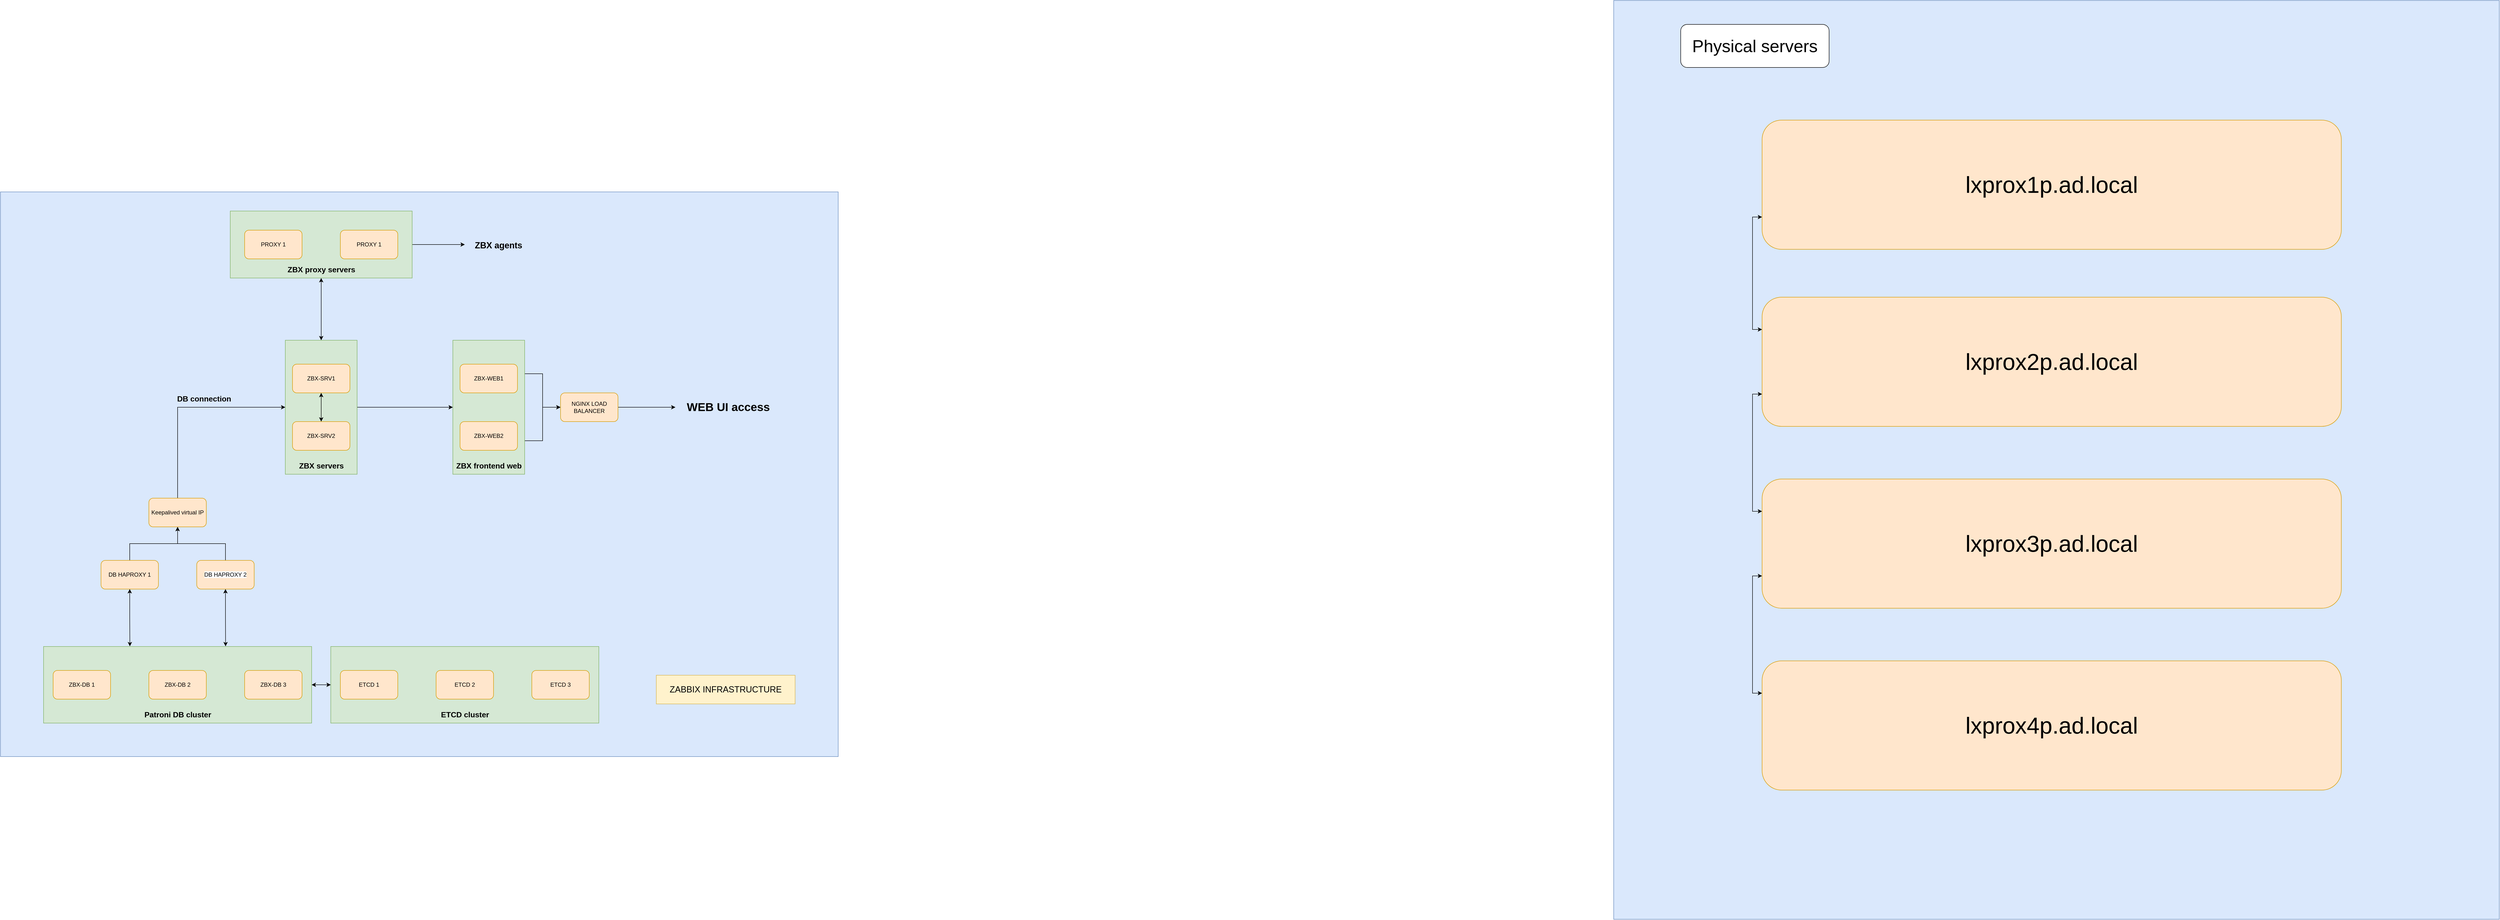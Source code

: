 <mxfile version="26.1.1">
  <diagram name="Page-1" id="JuV3SNzjA5HDG6imbFDL">
    <mxGraphModel dx="8020" dy="5200" grid="1" gridSize="10" guides="1" tooltips="1" connect="1" arrows="1" fold="1" page="1" pageScale="1" pageWidth="850" pageHeight="1100" math="0" shadow="0">
      <root>
        <mxCell id="0" />
        <mxCell id="1" parent="0" />
        <mxCell id="-p34ooiD5mbTUQ0eklT2-4" value="" style="rounded=0;whiteSpace=wrap;html=1;fillColor=#dae8fc;strokeColor=#6c8ebf;" vertex="1" parent="1">
          <mxGeometry x="-50" y="-30" width="1750" height="1180" as="geometry" />
        </mxCell>
        <mxCell id="sWJfDRMMJGSbiAhJx7zr-45" style="edgeStyle=orthogonalEdgeStyle;rounded=0;orthogonalLoop=1;jettySize=auto;html=1;exitX=1;exitY=0.25;exitDx=0;exitDy=0;entryX=0;entryY=0.5;entryDx=0;entryDy=0;" parent="1" source="sWJfDRMMJGSbiAhJx7zr-33" target="sWJfDRMMJGSbiAhJx7zr-29" edge="1">
          <mxGeometry relative="1" as="geometry" />
        </mxCell>
        <mxCell id="sWJfDRMMJGSbiAhJx7zr-46" style="edgeStyle=orthogonalEdgeStyle;rounded=0;orthogonalLoop=1;jettySize=auto;html=1;exitX=1;exitY=0.75;exitDx=0;exitDy=0;entryX=0;entryY=0.5;entryDx=0;entryDy=0;" parent="1" source="sWJfDRMMJGSbiAhJx7zr-33" target="sWJfDRMMJGSbiAhJx7zr-29" edge="1">
          <mxGeometry relative="1" as="geometry" />
        </mxCell>
        <mxCell id="sWJfDRMMJGSbiAhJx7zr-33" value="" style="rounded=0;whiteSpace=wrap;html=1;fillColor=#d5e8d4;strokeColor=#82b366;" parent="1" vertex="1">
          <mxGeometry x="895" y="280" width="150" height="280" as="geometry" />
        </mxCell>
        <mxCell id="sWJfDRMMJGSbiAhJx7zr-44" style="edgeStyle=orthogonalEdgeStyle;rounded=0;orthogonalLoop=1;jettySize=auto;html=1;exitX=1;exitY=0.5;exitDx=0;exitDy=0;entryX=0;entryY=0.5;entryDx=0;entryDy=0;" parent="1" source="sWJfDRMMJGSbiAhJx7zr-32" target="sWJfDRMMJGSbiAhJx7zr-33" edge="1">
          <mxGeometry relative="1" as="geometry" />
        </mxCell>
        <mxCell id="sWJfDRMMJGSbiAhJx7zr-47" style="edgeStyle=orthogonalEdgeStyle;rounded=0;orthogonalLoop=1;jettySize=auto;html=1;exitX=0.5;exitY=0;exitDx=0;exitDy=0;entryX=0.5;entryY=1;entryDx=0;entryDy=0;startArrow=classic;startFill=1;" parent="1" source="sWJfDRMMJGSbiAhJx7zr-32" target="sWJfDRMMJGSbiAhJx7zr-39" edge="1">
          <mxGeometry relative="1" as="geometry" />
        </mxCell>
        <mxCell id="sWJfDRMMJGSbiAhJx7zr-32" value="" style="rounded=0;whiteSpace=wrap;html=1;fillColor=#d5e8d4;strokeColor=#82b366;" parent="1" vertex="1">
          <mxGeometry x="545" y="280" width="150" height="280" as="geometry" />
        </mxCell>
        <mxCell id="sWJfDRMMJGSbiAhJx7zr-8" value="" style="rounded=0;whiteSpace=wrap;html=1;fillColor=#d5e8d4;strokeColor=#82b366;" parent="1" vertex="1">
          <mxGeometry x="640" y="920" width="560" height="160" as="geometry" />
        </mxCell>
        <mxCell id="sWJfDRMMJGSbiAhJx7zr-11" style="edgeStyle=orthogonalEdgeStyle;rounded=0;orthogonalLoop=1;jettySize=auto;html=1;exitX=1;exitY=0.5;exitDx=0;exitDy=0;entryX=0;entryY=0.5;entryDx=0;entryDy=0;startArrow=classic;startFill=1;" parent="1" source="sWJfDRMMJGSbiAhJx7zr-7" target="sWJfDRMMJGSbiAhJx7zr-8" edge="1">
          <mxGeometry relative="1" as="geometry" />
        </mxCell>
        <mxCell id="sWJfDRMMJGSbiAhJx7zr-7" value="&lt;br&gt;&lt;div&gt;&lt;/div&gt;" style="rounded=0;whiteSpace=wrap;html=1;fillColor=#d5e8d4;strokeColor=#82b366;" parent="1" vertex="1">
          <mxGeometry x="40" y="920" width="560" height="160" as="geometry" />
        </mxCell>
        <mxCell id="sWJfDRMMJGSbiAhJx7zr-1" value="ZBX-DB 1" style="rounded=1;whiteSpace=wrap;html=1;fillColor=#ffe6cc;strokeColor=#d79b00;" parent="1" vertex="1">
          <mxGeometry x="60" y="970" width="120" height="60" as="geometry" />
        </mxCell>
        <mxCell id="sWJfDRMMJGSbiAhJx7zr-2" value="ZBX-DB 2" style="rounded=1;whiteSpace=wrap;html=1;fillColor=#ffe6cc;strokeColor=#d79b00;" parent="1" vertex="1">
          <mxGeometry x="260" y="970" width="120" height="60" as="geometry" />
        </mxCell>
        <mxCell id="sWJfDRMMJGSbiAhJx7zr-3" value="ZBX-DB 3" style="rounded=1;whiteSpace=wrap;html=1;fillColor=#ffe6cc;strokeColor=#d79b00;" parent="1" vertex="1">
          <mxGeometry x="460" y="970" width="120" height="60" as="geometry" />
        </mxCell>
        <mxCell id="sWJfDRMMJGSbiAhJx7zr-4" value="ETCD 3" style="rounded=1;whiteSpace=wrap;html=1;fillColor=#ffe6cc;strokeColor=#d79b00;" parent="1" vertex="1">
          <mxGeometry x="1060" y="970" width="120" height="60" as="geometry" />
        </mxCell>
        <mxCell id="sWJfDRMMJGSbiAhJx7zr-5" value="ETCD 2" style="rounded=1;whiteSpace=wrap;html=1;fillColor=#ffe6cc;strokeColor=#d79b00;" parent="1" vertex="1">
          <mxGeometry x="860" y="970" width="120" height="60" as="geometry" />
        </mxCell>
        <mxCell id="sWJfDRMMJGSbiAhJx7zr-6" value="ETCD 1" style="rounded=1;whiteSpace=wrap;html=1;fillColor=#ffe6cc;strokeColor=#d79b00;" parent="1" vertex="1">
          <mxGeometry x="660" y="970" width="120" height="60" as="geometry" />
        </mxCell>
        <mxCell id="sWJfDRMMJGSbiAhJx7zr-12" value="&lt;font style=&quot;font-size: 16px;&quot;&gt;Patroni DB cluster&lt;/font&gt;" style="text;strokeColor=none;fillColor=none;html=1;fontSize=24;fontStyle=1;verticalAlign=middle;align=center;" parent="1" vertex="1">
          <mxGeometry x="270" y="1040" width="100" height="40" as="geometry" />
        </mxCell>
        <mxCell id="sWJfDRMMJGSbiAhJx7zr-13" value="&lt;font style=&quot;font-size: 16px;&quot;&gt;ETCD cluster&lt;/font&gt;" style="text;strokeColor=none;fillColor=none;html=1;fontSize=24;fontStyle=1;verticalAlign=middle;align=center;" parent="1" vertex="1">
          <mxGeometry x="870" y="1040" width="100" height="40" as="geometry" />
        </mxCell>
        <mxCell id="sWJfDRMMJGSbiAhJx7zr-22" style="edgeStyle=orthogonalEdgeStyle;rounded=0;orthogonalLoop=1;jettySize=auto;html=1;exitX=0.5;exitY=0;exitDx=0;exitDy=0;entryX=0.5;entryY=1;entryDx=0;entryDy=0;" parent="1" source="sWJfDRMMJGSbiAhJx7zr-15" target="sWJfDRMMJGSbiAhJx7zr-17" edge="1">
          <mxGeometry relative="1" as="geometry" />
        </mxCell>
        <mxCell id="sWJfDRMMJGSbiAhJx7zr-15" value="DB HAPROXY 1" style="rounded=1;whiteSpace=wrap;html=1;fillColor=#ffe6cc;strokeColor=#d79b00;" parent="1" vertex="1">
          <mxGeometry x="160" y="740" width="120" height="60" as="geometry" />
        </mxCell>
        <mxCell id="sWJfDRMMJGSbiAhJx7zr-24" style="edgeStyle=orthogonalEdgeStyle;rounded=0;orthogonalLoop=1;jettySize=auto;html=1;exitX=0.5;exitY=0;exitDx=0;exitDy=0;entryX=0.5;entryY=1;entryDx=0;entryDy=0;" parent="1" source="sWJfDRMMJGSbiAhJx7zr-16" target="sWJfDRMMJGSbiAhJx7zr-17" edge="1">
          <mxGeometry relative="1" as="geometry" />
        </mxCell>
        <mxCell id="sWJfDRMMJGSbiAhJx7zr-16" value="&lt;br&gt;&lt;span style=&quot;color: rgb(0, 0, 0); font-family: Helvetica; font-size: 12px; font-style: normal; font-variant-ligatures: normal; font-variant-caps: normal; font-weight: 400; letter-spacing: normal; orphans: 2; text-align: center; text-indent: 0px; text-transform: none; widows: 2; word-spacing: 0px; -webkit-text-stroke-width: 0px; white-space: normal; background-color: rgb(251, 251, 251); text-decoration-thickness: initial; text-decoration-style: initial; text-decoration-color: initial; float: none; display: inline !important;&quot;&gt;DB HAPROXY 2&lt;/span&gt;&lt;div&gt;&lt;br/&gt;&lt;/div&gt;" style="rounded=1;whiteSpace=wrap;html=1;fillColor=#ffe6cc;strokeColor=#d79b00;" parent="1" vertex="1">
          <mxGeometry x="360" y="740" width="120" height="60" as="geometry" />
        </mxCell>
        <mxCell id="sWJfDRMMJGSbiAhJx7zr-40" style="edgeStyle=orthogonalEdgeStyle;rounded=0;orthogonalLoop=1;jettySize=auto;html=1;exitX=0.5;exitY=0;exitDx=0;exitDy=0;entryX=0;entryY=0.5;entryDx=0;entryDy=0;" parent="1" source="sWJfDRMMJGSbiAhJx7zr-17" target="sWJfDRMMJGSbiAhJx7zr-32" edge="1">
          <mxGeometry relative="1" as="geometry" />
        </mxCell>
        <mxCell id="sWJfDRMMJGSbiAhJx7zr-17" value="Keepalived virtual IP" style="rounded=1;whiteSpace=wrap;html=1;fillColor=#ffe6cc;strokeColor=#d79b00;" parent="1" vertex="1">
          <mxGeometry x="260" y="610" width="120" height="60" as="geometry" />
        </mxCell>
        <mxCell id="sWJfDRMMJGSbiAhJx7zr-18" style="edgeStyle=orthogonalEdgeStyle;rounded=0;orthogonalLoop=1;jettySize=auto;html=1;exitX=0.5;exitY=1;exitDx=0;exitDy=0;entryX=0.322;entryY=-0.003;entryDx=0;entryDy=0;entryPerimeter=0;startArrow=classic;startFill=1;" parent="1" source="sWJfDRMMJGSbiAhJx7zr-15" target="sWJfDRMMJGSbiAhJx7zr-7" edge="1">
          <mxGeometry relative="1" as="geometry" />
        </mxCell>
        <mxCell id="sWJfDRMMJGSbiAhJx7zr-21" style="edgeStyle=orthogonalEdgeStyle;rounded=0;orthogonalLoop=1;jettySize=auto;html=1;exitX=0.5;exitY=1;exitDx=0;exitDy=0;entryX=0.679;entryY=-0.003;entryDx=0;entryDy=0;entryPerimeter=0;startArrow=classic;startFill=1;" parent="1" source="sWJfDRMMJGSbiAhJx7zr-16" target="sWJfDRMMJGSbiAhJx7zr-7" edge="1">
          <mxGeometry relative="1" as="geometry" />
        </mxCell>
        <mxCell id="sWJfDRMMJGSbiAhJx7zr-25" value="ZBX-SRV1" style="rounded=1;whiteSpace=wrap;html=1;fillColor=#ffe6cc;strokeColor=#d79b00;" parent="1" vertex="1">
          <mxGeometry x="560" y="330" width="120" height="60" as="geometry" />
        </mxCell>
        <mxCell id="sWJfDRMMJGSbiAhJx7zr-42" style="edgeStyle=orthogonalEdgeStyle;rounded=0;orthogonalLoop=1;jettySize=auto;html=1;exitX=0.5;exitY=0;exitDx=0;exitDy=0;startArrow=classic;startFill=1;" parent="1" source="sWJfDRMMJGSbiAhJx7zr-26" target="sWJfDRMMJGSbiAhJx7zr-25" edge="1">
          <mxGeometry relative="1" as="geometry" />
        </mxCell>
        <mxCell id="sWJfDRMMJGSbiAhJx7zr-26" value="ZBX-SRV2" style="rounded=1;whiteSpace=wrap;html=1;fillColor=#ffe6cc;strokeColor=#d79b00;" parent="1" vertex="1">
          <mxGeometry x="560" y="450" width="120" height="60" as="geometry" />
        </mxCell>
        <mxCell id="sWJfDRMMJGSbiAhJx7zr-27" value="ZBX-WEB1" style="rounded=1;whiteSpace=wrap;html=1;fillColor=#ffe6cc;strokeColor=#d79b00;" parent="1" vertex="1">
          <mxGeometry x="910" y="330" width="120" height="60" as="geometry" />
        </mxCell>
        <mxCell id="sWJfDRMMJGSbiAhJx7zr-28" value="ZBX-WEB2" style="rounded=1;whiteSpace=wrap;html=1;fillColor=#ffe6cc;strokeColor=#d79b00;" parent="1" vertex="1">
          <mxGeometry x="910" y="450" width="120" height="60" as="geometry" />
        </mxCell>
        <mxCell id="sWJfDRMMJGSbiAhJx7zr-50" style="edgeStyle=orthogonalEdgeStyle;rounded=0;orthogonalLoop=1;jettySize=auto;html=1;exitX=1;exitY=0.5;exitDx=0;exitDy=0;" parent="1" source="sWJfDRMMJGSbiAhJx7zr-29" edge="1">
          <mxGeometry relative="1" as="geometry">
            <mxPoint x="1360" y="420" as="targetPoint" />
          </mxGeometry>
        </mxCell>
        <mxCell id="sWJfDRMMJGSbiAhJx7zr-29" value="NGINX LOAD BALANCER" style="rounded=1;whiteSpace=wrap;html=1;fillColor=#ffe6cc;strokeColor=#d79b00;" parent="1" vertex="1">
          <mxGeometry x="1120" y="390" width="120" height="60" as="geometry" />
        </mxCell>
        <mxCell id="sWJfDRMMJGSbiAhJx7zr-48" style="edgeStyle=orthogonalEdgeStyle;rounded=0;orthogonalLoop=1;jettySize=auto;html=1;exitX=1;exitY=0.5;exitDx=0;exitDy=0;" parent="1" source="sWJfDRMMJGSbiAhJx7zr-36" edge="1">
          <mxGeometry relative="1" as="geometry">
            <mxPoint x="920" y="80" as="targetPoint" />
          </mxGeometry>
        </mxCell>
        <mxCell id="sWJfDRMMJGSbiAhJx7zr-36" value="" style="rounded=0;whiteSpace=wrap;html=1;fillColor=#d5e8d4;strokeColor=#82b366;" parent="1" vertex="1">
          <mxGeometry x="430" y="10" width="380" height="140" as="geometry" />
        </mxCell>
        <mxCell id="sWJfDRMMJGSbiAhJx7zr-30" value="PROXY 1" style="rounded=1;whiteSpace=wrap;html=1;fillColor=#ffe6cc;strokeColor=#d79b00;" parent="1" vertex="1">
          <mxGeometry x="460" y="50" width="120" height="60" as="geometry" />
        </mxCell>
        <mxCell id="sWJfDRMMJGSbiAhJx7zr-31" value="PROXY 1" style="rounded=1;whiteSpace=wrap;html=1;fillColor=#ffe6cc;strokeColor=#d79b00;" parent="1" vertex="1">
          <mxGeometry x="660" y="50" width="120" height="60" as="geometry" />
        </mxCell>
        <mxCell id="sWJfDRMMJGSbiAhJx7zr-37" value="&lt;font style=&quot;font-size: 16px;&quot;&gt;ZBX servers&lt;/font&gt;" style="text;strokeColor=none;fillColor=none;html=1;fontSize=24;fontStyle=1;verticalAlign=middle;align=center;" parent="1" vertex="1">
          <mxGeometry x="570" y="520" width="100" height="40" as="geometry" />
        </mxCell>
        <mxCell id="sWJfDRMMJGSbiAhJx7zr-38" value="&lt;font style=&quot;font-size: 16px;&quot;&gt;ZBX frontend web&lt;/font&gt;" style="text;strokeColor=none;fillColor=none;html=1;fontSize=24;fontStyle=1;verticalAlign=middle;align=center;" parent="1" vertex="1">
          <mxGeometry x="920" y="520" width="100" height="40" as="geometry" />
        </mxCell>
        <mxCell id="sWJfDRMMJGSbiAhJx7zr-39" value="&lt;font style=&quot;font-size: 16px;&quot;&gt;ZBX proxy servers&lt;/font&gt;" style="text;strokeColor=none;fillColor=none;html=1;fontSize=24;fontStyle=1;verticalAlign=middle;align=center;" parent="1" vertex="1">
          <mxGeometry x="570" y="110" width="100" height="40" as="geometry" />
        </mxCell>
        <mxCell id="sWJfDRMMJGSbiAhJx7zr-43" value="&lt;font style=&quot;font-size: 16px;&quot;&gt;DB connection&lt;/font&gt;" style="text;strokeColor=none;fillColor=none;html=1;fontSize=24;fontStyle=1;verticalAlign=middle;align=center;" parent="1" vertex="1">
          <mxGeometry x="325" y="380" width="100" height="40" as="geometry" />
        </mxCell>
        <mxCell id="sWJfDRMMJGSbiAhJx7zr-49" value="&lt;font style=&quot;font-size: 18px;&quot;&gt;ZBX agents&lt;/font&gt;" style="text;strokeColor=none;fillColor=none;html=1;fontSize=24;fontStyle=1;verticalAlign=middle;align=center;" parent="1" vertex="1">
          <mxGeometry x="940" y="60" width="100" height="40" as="geometry" />
        </mxCell>
        <mxCell id="sWJfDRMMJGSbiAhJx7zr-51" value="WEB UI access" style="text;strokeColor=none;fillColor=none;html=1;fontSize=24;fontStyle=1;verticalAlign=middle;align=center;" parent="1" vertex="1">
          <mxGeometry x="1420" y="400" width="100" height="40" as="geometry" />
        </mxCell>
        <mxCell id="-p34ooiD5mbTUQ0eklT2-3" value="&lt;span style=&quot;color: rgba(0, 0, 0, 0); font-family: monospace; font-size: 0px; text-align: start; text-wrap-mode: nowrap;&quot;&gt;%3CmxGraphModel%3E%3Croot%3E%3CmxCell%20id%3D%220%22%2F%3E%3CmxCell%20id%3D%221%22%20parent%3D%220%22%2F%3E%3CmxCell%20id%3D%222%22%20value%3D%22NGINX%20LOAD%20BALANCER%22%20style%3D%22rounded%3D1%3BwhiteSpace%3Dwrap%3Bhtml%3D1%3B%22%20vertex%3D%221%22%20parent%3D%221%22%3E%3CmxGeometry%20x%3D%221120%22%20y%3D%22390%22%20width%3D%22120%22%20height%3D%2260%22%20as%3D%22geometry%22%2F%3E%3C%2FmxCell%3E%3C%2Froot%3E%3C%2FmxGraphModel%3E&lt;/span&gt;&lt;span style=&quot;color: rgba(0, 0, 0, 0); font-family: monospace; font-size: 0px; text-align: start; text-wrap-mode: nowrap;&quot;&gt;%3CmxGraphModel%3E%3Croot%3E%3CmxCell%20id%3D%220%22%2F%3E%3CmxCell%20id%3D%221%22%20parent%3D%220%22%2F%3E%3CmxCell%20id%3D%222%22%20value%3D%22NGINX%20LOAD%20BALANCER%22%20style%3D%22rounded%3D1%3BwhiteSpace%3Dwrap%3Bhtml%3D1%3B%22%20vertex%3D%221%22%20parent%3D%221%22%3E%3CmxGeometry%20x%3D%221120%22%20y%3D%22390%22%20width%3D%22120%22%20height%3D%2260%22%20as%3D%22geometry%22%2F%3E%3C%2FmxCell%3E%3C%2Froot%3E%3C%2FmxGraphModel%3E&lt;/span&gt;" style="rounded=0;whiteSpace=wrap;html=1;fillColor=#dae8fc;strokeColor=#6c8ebf;" vertex="1" parent="1">
          <mxGeometry x="3320" y="-430" width="1850" height="1920" as="geometry" />
        </mxCell>
        <mxCell id="-p34ooiD5mbTUQ0eklT2-5" value="&lt;font style=&quot;font-size: 18px;&quot;&gt;ZABBIX INFRASTRUCTURE&lt;/font&gt;" style="rounded=0;whiteSpace=wrap;html=1;fillColor=#fff2cc;strokeColor=#d6b656;" vertex="1" parent="1">
          <mxGeometry x="1320" y="980" width="290" height="60" as="geometry" />
        </mxCell>
        <mxCell id="-p34ooiD5mbTUQ0eklT2-12" style="edgeStyle=orthogonalEdgeStyle;rounded=0;orthogonalLoop=1;jettySize=auto;html=1;exitX=0;exitY=0.75;exitDx=0;exitDy=0;entryX=0;entryY=0.25;entryDx=0;entryDy=0;startArrow=classic;startFill=1;" edge="1" parent="1" source="-p34ooiD5mbTUQ0eklT2-6" target="-p34ooiD5mbTUQ0eklT2-7">
          <mxGeometry relative="1" as="geometry" />
        </mxCell>
        <mxCell id="-p34ooiD5mbTUQ0eklT2-6" value="&lt;font style=&quot;font-size: 48px;&quot;&gt;lxprox1p.ad.local&lt;/font&gt;" style="rounded=1;whiteSpace=wrap;html=1;fillColor=#ffe6cc;strokeColor=#d79b00;" vertex="1" parent="1">
          <mxGeometry x="3630" y="-180" width="1210" height="270" as="geometry" />
        </mxCell>
        <mxCell id="-p34ooiD5mbTUQ0eklT2-13" style="edgeStyle=orthogonalEdgeStyle;rounded=0;orthogonalLoop=1;jettySize=auto;html=1;exitX=0;exitY=0.75;exitDx=0;exitDy=0;entryX=0;entryY=0.25;entryDx=0;entryDy=0;startArrow=classic;startFill=1;" edge="1" parent="1" source="-p34ooiD5mbTUQ0eklT2-7" target="-p34ooiD5mbTUQ0eklT2-8">
          <mxGeometry relative="1" as="geometry" />
        </mxCell>
        <mxCell id="-p34ooiD5mbTUQ0eklT2-7" value="&lt;span style=&quot;font-size: 48px;&quot;&gt;lxprox2p.ad.local&lt;/span&gt;" style="rounded=1;whiteSpace=wrap;html=1;fillColor=#ffe6cc;strokeColor=#d79b00;" vertex="1" parent="1">
          <mxGeometry x="3630" y="190" width="1210" height="270" as="geometry" />
        </mxCell>
        <mxCell id="-p34ooiD5mbTUQ0eklT2-14" style="edgeStyle=orthogonalEdgeStyle;rounded=0;orthogonalLoop=1;jettySize=auto;html=1;exitX=0;exitY=0.75;exitDx=0;exitDy=0;entryX=0;entryY=0.25;entryDx=0;entryDy=0;startArrow=classic;startFill=1;" edge="1" parent="1" source="-p34ooiD5mbTUQ0eklT2-8" target="-p34ooiD5mbTUQ0eklT2-9">
          <mxGeometry relative="1" as="geometry">
            <Array as="points">
              <mxPoint x="3610" y="773" />
              <mxPoint x="3610" y="1018" />
            </Array>
          </mxGeometry>
        </mxCell>
        <mxCell id="-p34ooiD5mbTUQ0eklT2-8" value="&lt;span style=&quot;font-size: 48px;&quot;&gt;lxprox3p.ad.local&lt;/span&gt;" style="rounded=1;whiteSpace=wrap;html=1;fillColor=#ffe6cc;strokeColor=#d79b00;" vertex="1" parent="1">
          <mxGeometry x="3630" y="570" width="1210" height="270" as="geometry" />
        </mxCell>
        <mxCell id="-p34ooiD5mbTUQ0eklT2-9" value="&lt;span style=&quot;font-size: 48px;&quot;&gt;lxprox4p.ad.local&lt;/span&gt;" style="rounded=1;whiteSpace=wrap;html=1;fillColor=#ffe6cc;strokeColor=#d79b00;" vertex="1" parent="1">
          <mxGeometry x="3630" y="950" width="1210" height="270" as="geometry" />
        </mxCell>
        <mxCell id="-p34ooiD5mbTUQ0eklT2-15" value="&lt;font style=&quot;font-size: 36px;&quot;&gt;Physical servers&lt;/font&gt;" style="rounded=1;whiteSpace=wrap;html=1;" vertex="1" parent="1">
          <mxGeometry x="3460" y="-380" width="310" height="90" as="geometry" />
        </mxCell>
      </root>
    </mxGraphModel>
  </diagram>
</mxfile>
